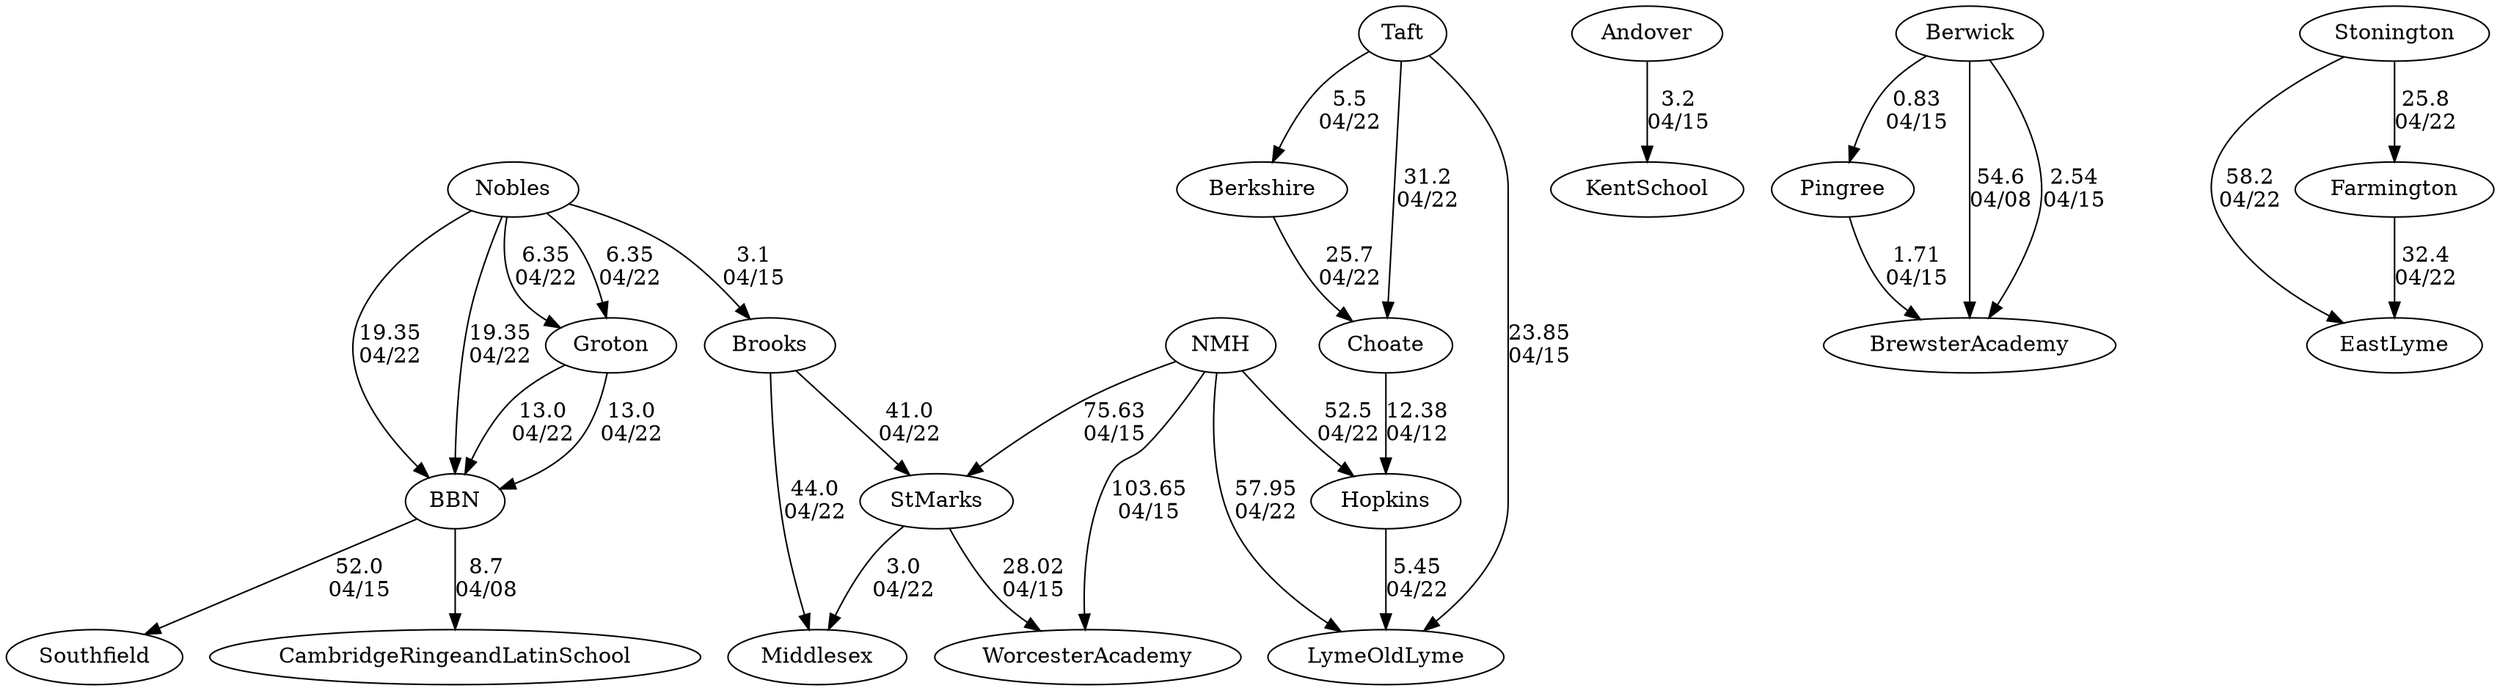 digraph boys2fours {CambridgeRingeandLatinSchool [URL="boys2foursCambridgeRingeandLatinSchool.html"];WorcesterAcademy [URL="boys2foursWorcesterAcademy.html"];Groton [URL="boys2foursGroton.html"];Brooks [URL="boys2foursBrooks.html"];KentSchool [URL="boys2foursKentSchool.html"];Southfield [URL="boys2foursSouthfield.html"];BBN [URL="boys2foursBBN.html"];Pingree [URL="boys2foursPingree.html"];StMarks [URL="boys2foursStMarks.html"];Andover [URL="boys2foursAndover.html"];Berkshire [URL="boys2foursBerkshire.html"];Hopkins [URL="boys2foursHopkins.html"];EastLyme [URL="boys2foursEastLyme.html"];Farmington [URL="boys2foursFarmington.html"];Stonington [URL="boys2foursStonington.html"];BrewsterAcademy [URL="boys2foursBrewsterAcademy.html"];Berwick [URL="boys2foursBerwick.html"];Taft [URL="boys2foursTaft.html"];Middlesex [URL="boys2foursMiddlesex.html"];Choate [URL="boys2foursChoate.html"];NMH [URL="boys2foursNMH.html"];LymeOldLyme [URL="boys2foursLymeOldLyme.html"];Nobles [URL="boys2foursNobles.html"];Brooks -> StMarks[label="41.0
04/22", weight="59", tooltip="NEIRA Boys & Girls Fours,St. Marks vs. Brooks and Middlesex			
Distance: 1500m Conditions: A perfect day at Lake Quinsigamund, just gray enough for no pleasure boats and a tailwind that picked up a bit over the course of the racing period. Comments: Race order was G1-B4-G4-B3-G3-B2-G2-B1. Most races started a length over the line except for G2. Thank you to Brooks and Middlesex for coming to Worcester for some great racing.
None", URL="http://www.row2k.com/results/resultspage.cfm?UID=36741E74C58C544410744419A91809EC&cat=5", random="random"]; 
Brooks -> Middlesex[label="44.0
04/22", weight="56", tooltip="NEIRA Boys & Girls Fours,St. Marks vs. Brooks and Middlesex			
Distance: 1500m Conditions: A perfect day at Lake Quinsigamund, just gray enough for no pleasure boats and a tailwind that picked up a bit over the course of the racing period. Comments: Race order was G1-B4-G4-B3-G3-B2-G2-B1. Most races started a length over the line except for G2. Thank you to Brooks and Middlesex for coming to Worcester for some great racing.
None", URL="http://www.row2k.com/results/resultspage.cfm?UID=36741E74C58C544410744419A91809EC&cat=5", random="random"]; 
StMarks -> Middlesex[label="3.0
04/22", weight="97", tooltip="NEIRA Boys & Girls Fours,St. Marks vs. Brooks and Middlesex			
Distance: 1500m Conditions: A perfect day at Lake Quinsigamund, just gray enough for no pleasure boats and a tailwind that picked up a bit over the course of the racing period. Comments: Race order was G1-B4-G4-B3-G3-B2-G2-B1. Most races started a length over the line except for G2. Thank you to Brooks and Middlesex for coming to Worcester for some great racing.
None", URL="http://www.row2k.com/results/resultspage.cfm?UID=36741E74C58C544410744419A91809EC&cat=5", random="random"]; 
Berwick -> BrewsterAcademy[label="54.6
04/08", weight="46", tooltip="NEIRA Boys & Girls Fours,Berwick Academy vs. Brewster Academy			
Distance: Berwick Conditions: Strong head wind gusts in the first 700 meters of the race creating some chop, but generally clean conditions for early April racing. Slightly increasing wind as races progressed. Comments: Race order was Girls 1V, Boys 2V, Girls 2V*,Boys 3V, & Boys 1V**
*Please note that the Girls 2V should be considered an exhibition as there were Varsity rowers to fill out the line-ups to give younger rowers the chance to race.
**Berwick suffered breakage before the race (which could not be mended on the water), so they raced without steering.
None", URL="http://www.row2k.com/results/resultspage.cfm?UID=1244AED6B039578134601B7558C99C9B&cat=5", random="random"]; 
Berwick -> Pingree[label="0.83
04/15", weight="100", tooltip="NEIRA Boys & Girls Fours,Pingree, Berwick, Brewster			
Conditions: Light headwind
None", URL="http://www.row2k.com/results/resultspage.cfm?UID=2F376EE0860B29D1BF51C1CB9BB6CE32&cat=5", random="random"]; 
Berwick -> BrewsterAcademy[label="2.54
04/15", weight="98", tooltip="NEIRA Boys & Girls Fours,Pingree, Berwick, Brewster			
Conditions: Light headwind
None", URL="http://www.row2k.com/results/resultspage.cfm?UID=2F376EE0860B29D1BF51C1CB9BB6CE32&cat=5", random="random"]; 
Pingree -> BrewsterAcademy[label="1.71
04/15", weight="99", tooltip="NEIRA Boys & Girls Fours,Pingree, Berwick, Brewster			
Conditions: Light headwind
None", URL="http://www.row2k.com/results/resultspage.cfm?UID=2F376EE0860B29D1BF51C1CB9BB6CE32&cat=5", random="random"]; 
Nobles -> Groton[label="6.35
04/22", weight="94", tooltip="NEIRA Boys Fours,BB&N vs Groton, Nobles			
Distance: Charles River Powerhouse Conditions: moderately strong cross from port, slightly headwind, but since coming from Cambridge side, the racecourse was largely sheltered and the water was good. Comments: BB&N 4th boat's 3 seat popped an oarlock gate and lost their oar about 750m into the race, forcing them to come to a complete stop to replace the oar before continuing.
A good day of racing, well rowed to Groton and Nobles!
None", URL="http://www.row2k.com/results/resultspage.cfm?UID=14D83BD14C341CC276B3C81E6777C0A2&cat=1", random="random"]; 
Nobles -> BBN[label="19.35
04/22", weight="81", tooltip="NEIRA Boys Fours,BB&N vs Groton, Nobles			
Distance: Charles River Powerhouse Conditions: moderately strong cross from port, slightly headwind, but since coming from Cambridge side, the racecourse was largely sheltered and the water was good. Comments: BB&N 4th boat's 3 seat popped an oarlock gate and lost their oar about 750m into the race, forcing them to come to a complete stop to replace the oar before continuing.
A good day of racing, well rowed to Groton and Nobles!
None", URL="http://www.row2k.com/results/resultspage.cfm?UID=14D83BD14C341CC276B3C81E6777C0A2&cat=1", random="random"]; 
Groton -> BBN[label="13.0
04/22", weight="87", tooltip="NEIRA Boys Fours,BB&N vs Groton, Nobles			
Distance: Charles River Powerhouse Conditions: moderately strong cross from port, slightly headwind, but since coming from Cambridge side, the racecourse was largely sheltered and the water was good. Comments: BB&N 4th boat's 3 seat popped an oarlock gate and lost their oar about 750m into the race, forcing them to come to a complete stop to replace the oar before continuing.
A good day of racing, well rowed to Groton and Nobles!
None", URL="http://www.row2k.com/results/resultspage.cfm?UID=14D83BD14C341CC276B3C81E6777C0A2&cat=1", random="random"]; 
Choate -> Hopkins[label="12.38
04/12", weight="88", tooltip="NEIRA Boys & Girls Fours,Choate vs. Hopkins			
Distance: 1330m Conditions: Gusty headwind. Water remained relatively calm, but strong bursts of wind caused boats to struggle with blade control at times leading to several crabs across most races. Comments: B1 race resulted in a dead tie. We could not resolve the result even with video. Again, most races affected by strong gusts of wind.
None", URL="http://www.row2k.com/results/resultspage.cfm?UID=97CDDFE6B0BF0E6715FCA59070425D31&cat=5", random="random"]; 
Andover -> KentSchool[label="3.2
04/15", weight="97", tooltip="NEIRA,Kent School vs. Phillips Andover			
Distance: 1680m Conditions: Conditions varied throughout the afternoon due to a storm system moving into the valley. Slight tail current with headwinds ranging in strength from 91-12 mph in the lower boats and up to 15 mph and gusts over 25 mph in the first boat boy's race. Comments: Thank you to Andover for coming to Kent today for a great day of racing. Kudos go to all athletes for being flexible in the schedule as the threat of bad weather approached. You should not compare times between different races, as each race started at a slightly different point due to the winds.
None", URL="http://www.row2k.com/results/resultspage.cfm?UID=9D3468EE93AF1496F7E33F761C095EC5&cat=5", random="random"]; 
NMH -> StMarks[label="75.63
04/15", weight="25", tooltip="NEIRA Boys & Girls Fours,Worcester vs. Choate, St. Mark's, Northfield Mount Hermon, Bancroft			
Distance: Worcester Academy Conditions: Sunny with minimal wind and no chop. Comments: Referee: Paul Carabillo
A special thanks to Paul, all of the coaches, and the parents who made our opening foray into the Spring '23 season a memorable and enjoyable competition.
None", URL="http://www.row2k.com/results/resultspage.cfm?UID=EACEE7F329205F77F3F7014E85F30C2B&cat=5", random="random"]; 
NMH -> WorcesterAcademy[label="103.65
04/15", weight="-3", tooltip="NEIRA Boys & Girls Fours,Worcester vs. Choate, St. Mark's, Northfield Mount Hermon, Bancroft			
Distance: Worcester Academy Conditions: Sunny with minimal wind and no chop. Comments: Referee: Paul Carabillo
A special thanks to Paul, all of the coaches, and the parents who made our opening foray into the Spring '23 season a memorable and enjoyable competition.
None", URL="http://www.row2k.com/results/resultspage.cfm?UID=EACEE7F329205F77F3F7014E85F30C2B&cat=5", random="random"]; 
StMarks -> WorcesterAcademy[label="28.02
04/15", weight="72", tooltip="NEIRA Boys & Girls Fours,Worcester vs. Choate, St. Mark's, Northfield Mount Hermon, Bancroft			
Distance: Worcester Academy Conditions: Sunny with minimal wind and no chop. Comments: Referee: Paul Carabillo
A special thanks to Paul, all of the coaches, and the parents who made our opening foray into the Spring '23 season a memorable and enjoyable competition.
None", URL="http://www.row2k.com/results/resultspage.cfm?UID=EACEE7F329205F77F3F7014E85F30C2B&cat=5", random="random"]; 
BBN -> CambridgeRingeandLatinSchool[label="8.7
04/08", weight="92", tooltip="NEIRA Boys & Girls Fours,Cambridge Mayor's Cup: CRLS vs. BB&N			
Distance: 1250 m Conditions: Brisk but bright and sunny, 10-15 mph cross-tail wind, becoming more cross and less tail over the afternoon. Order of races was boys/girls, 4/5V, 3V, 2V, 1V. Comments: All floating starts. Boys' 4/5V race started 1+ length over the line. 
The Mayor's Cup trophies for the 1V races stay with BB&N (boys) and CRLS (girls).
Thanks to BB&N and congratulations to all for a great day of early season racing!
None", URL="http://www.row2k.com/results/resultspage.cfm?UID=F97C64017C4CB0D51F42090A16048CB5&cat=5", random="random"]; 
BBN -> Southfield[label="52.0
04/15", weight="48", tooltip="NEIRA Boys & Girls Fours,BB&N vs Dexter-Southfield			
Distance: 1350m Conditions: moderate cross head quartering from port.
slightly stronger for earlier races Comments: Dexter-Southfield boated a 1st and 2nd boat on the boys side and a 1st boat on the girls.
BB&N's 4th, 5th and 6th boats on both the boys and girls side raced an exhibition piece against each other prior to the start of head-to-head racing.
BB&N's 3rd boat boys raced in the shore lane of the 2nd boat race.
BB&N's 2nd girls boat raced an exhibition against the BB&N 3rd girls.
None", URL="http://www.row2k.com/results/resultspage.cfm?UID=6CA78FFEA8189C1DC931776413930B44&cat=5", random="random"]; 
Nobles -> Brooks[label="3.1
04/15", weight="97", tooltip="NEIRA Boys & Girls Fours,Brooks vs. Nobles			
Distance: 1500 Conditions: Moderate headwind throughout (5-8 mph) with some variability from race to race. Light chop. Comments: A beautiful day for early-spring racing. Thanks to a flexible, enthusiastic and impressive Nobles squad for making the trip up to Brooks. Good, clean racing across the board. Note that B4 and B5 were both started with their sterns on the starting line. 
Good luck Nobles on your season.
None", URL="http://www.row2k.com/results/resultspage.cfm?UID=6A52C3E2752BC9A886C53C3D6E7D2794&cat=5", random="random"]; 
Taft -> LymeOldLyme[label="23.85
04/15", weight="77", tooltip="NEIRA Boys Fours,Taft, Lyme/Old Lyme, Canterbury, Valley Regional			
Distance: 1500 meters Conditions: 7-8mph cross tail wind. Comments: Thanks to Lyme/Old Lyme, Canterbury, and Valley for making the trip to Bantam Lake.
None", URL="http://www.row2k.com/results/resultspage.cfm?UID=365F3EBE7EA27CD7F3EF83DD42468130&cat=1", random="random"]; 
Nobles -> Groton[label="6.35
04/22", weight="94", tooltip="NEIRA Boys Fours,BB&N boys vs Groton, Nobles			
Distance: 1350m Conditions: moderate cross from port, slightly head
Coming from Cambridge meant course was sheltered and had mostly flat water Comments: BB&Ns 4th boat popped an oarlock and lost the oar at about 750m down, forcing them to come to a complete stop to replace the oar before continuing
None", URL="http://www.row2k.com/results/resultspage.cfm?UID=5ADF955E3E04E3F90ADAD1AA29C35140&cat=1", random="random"]; 
Nobles -> BBN[label="19.35
04/22", weight="81", tooltip="NEIRA Boys Fours,BB&N boys vs Groton, Nobles			
Distance: 1350m Conditions: moderate cross from port, slightly head
Coming from Cambridge meant course was sheltered and had mostly flat water Comments: BB&Ns 4th boat popped an oarlock and lost the oar at about 750m down, forcing them to come to a complete stop to replace the oar before continuing
None", URL="http://www.row2k.com/results/resultspage.cfm?UID=5ADF955E3E04E3F90ADAD1AA29C35140&cat=1", random="random"]; 
Groton -> BBN[label="13.0
04/22", weight="87", tooltip="NEIRA Boys Fours,BB&N boys vs Groton, Nobles			
Distance: 1350m Conditions: moderate cross from port, slightly head
Coming from Cambridge meant course was sheltered and had mostly flat water Comments: BB&Ns 4th boat popped an oarlock and lost the oar at about 750m down, forcing them to come to a complete stop to replace the oar before continuing
None", URL="http://www.row2k.com/results/resultspage.cfm?UID=5ADF955E3E04E3F90ADAD1AA29C35140&cat=1", random="random"]; 
Stonington -> Farmington[label="25.8
04/22", weight="75", tooltip="NEIRA,Stonington, East Lyme, Farmington			
Distance: 1500m Conditions: Strong cross wind throughout racing , slight headwind. Tide incoming against course for boys 1v, none for girls 1v and outgoing with course rest of races. Not comparable times across races. Comments: Novice races were 1000m. In the girls 2v race, a Farmington rower’s oar came out of the oarlock in the last 250m of the race. In the boys novice, East Lyme caught a crab off the start. Stonington and East Lyme raced an exhibition 4+ event. 
Thank you so much to East Lyme and Farmington for making the trip to Mystic!
None", URL="http://www.row2k.com/results/resultspage.cfm?UID=25FA49DE911995B33DFB62505A5976D4&cat=5", random="random"]; 
Stonington -> EastLyme[label="58.2
04/22", weight="42", tooltip="NEIRA,Stonington, East Lyme, Farmington			
Distance: 1500m Conditions: Strong cross wind throughout racing , slight headwind. Tide incoming against course for boys 1v, none for girls 1v and outgoing with course rest of races. Not comparable times across races. Comments: Novice races were 1000m. In the girls 2v race, a Farmington rower’s oar came out of the oarlock in the last 250m of the race. In the boys novice, East Lyme caught a crab off the start. Stonington and East Lyme raced an exhibition 4+ event. 
Thank you so much to East Lyme and Farmington for making the trip to Mystic!
None", URL="http://www.row2k.com/results/resultspage.cfm?UID=25FA49DE911995B33DFB62505A5976D4&cat=5", random="random"]; 
Farmington -> EastLyme[label="32.4
04/22", weight="68", tooltip="NEIRA,Stonington, East Lyme, Farmington			
Distance: 1500m Conditions: Strong cross wind throughout racing , slight headwind. Tide incoming against course for boys 1v, none for girls 1v and outgoing with course rest of races. Not comparable times across races. Comments: Novice races were 1000m. In the girls 2v race, a Farmington rower’s oar came out of the oarlock in the last 250m of the race. In the boys novice, East Lyme caught a crab off the start. Stonington and East Lyme raced an exhibition 4+ event. 
Thank you so much to East Lyme and Farmington for making the trip to Mystic!
None", URL="http://www.row2k.com/results/resultspage.cfm?UID=25FA49DE911995B33DFB62505A5976D4&cat=5", random="random"]; 
NMH -> Hopkins[label="52.5
04/22", weight="48", tooltip="NEIRA Boys & Girls Fours,Hopkins vs. Lyme/Old Lyme, Northfield Mount Hermon			
Distance: 1500m Conditions: Floating start made the overall distance vary slightly. Overcast, with strong gusty head and cross wind worsening from 9 to 14mph in the later races, significant chop in the first half of the course. Comments: Top boats raced first followed by lower boats. Lyme/Old Lyme B3 and G4, Hopkins G3 and G4 boats were novices. Wet launch at 56F water stirred excitement! Several boats missed the turn buoys taking a shortcut through the return lane, so to our regret their final results were disqualified by the chief referee. Thank you, LOL and NMH for coming to our home river. We look forward to hosting you again next year!
None", URL="http://www.row2k.com/results/resultspage.cfm?UID=1A42F905A7DACA1EF3443A90F163BCBC&cat=5", random="random"]; 
NMH -> LymeOldLyme[label="57.95
04/22", weight="43", tooltip="NEIRA Boys & Girls Fours,Hopkins vs. Lyme/Old Lyme, Northfield Mount Hermon			
Distance: 1500m Conditions: Floating start made the overall distance vary slightly. Overcast, with strong gusty head and cross wind worsening from 9 to 14mph in the later races, significant chop in the first half of the course. Comments: Top boats raced first followed by lower boats. Lyme/Old Lyme B3 and G4, Hopkins G3 and G4 boats were novices. Wet launch at 56F water stirred excitement! Several boats missed the turn buoys taking a shortcut through the return lane, so to our regret their final results were disqualified by the chief referee. Thank you, LOL and NMH for coming to our home river. We look forward to hosting you again next year!
None", URL="http://www.row2k.com/results/resultspage.cfm?UID=1A42F905A7DACA1EF3443A90F163BCBC&cat=5", random="random"]; 
Hopkins -> LymeOldLyme[label="5.45
04/22", weight="95", tooltip="NEIRA Boys & Girls Fours,Hopkins vs. Lyme/Old Lyme, Northfield Mount Hermon			
Distance: 1500m Conditions: Floating start made the overall distance vary slightly. Overcast, with strong gusty head and cross wind worsening from 9 to 14mph in the later races, significant chop in the first half of the course. Comments: Top boats raced first followed by lower boats. Lyme/Old Lyme B3 and G4, Hopkins G3 and G4 boats were novices. Wet launch at 56F water stirred excitement! Several boats missed the turn buoys taking a shortcut through the return lane, so to our regret their final results were disqualified by the chief referee. Thank you, LOL and NMH for coming to our home river. We look forward to hosting you again next year!
None", URL="http://www.row2k.com/results/resultspage.cfm?UID=1A42F905A7DACA1EF3443A90F163BCBC&cat=5", random="random"]; 
Taft -> Berkshire[label="5.5
04/22", weight="95", tooltip="NEIRA Boys & Girls Fours,Berkshire v. Taft & Choate			
Distance: 1490 M Conditions: Overcast, mid-50s. Variable, gusty wind; crosswind to quartering tail, 10-12 mph; mostly affecting latter half of the course. Comments: Great to have all three programs racing together again for the first time since 2019. Thanks to Choate and Taft for traveling and handling facilities issues.
None", URL="http://www.row2k.com/results/resultspage.cfm?UID=419D79B320ADFC7347A405B1AF3C51F0&cat=5", random="random"]; 
Taft -> Choate[label="31.2
04/22", weight="69", tooltip="NEIRA Boys & Girls Fours,Berkshire v. Taft & Choate			
Distance: 1490 M Conditions: Overcast, mid-50s. Variable, gusty wind; crosswind to quartering tail, 10-12 mph; mostly affecting latter half of the course. Comments: Great to have all three programs racing together again for the first time since 2019. Thanks to Choate and Taft for traveling and handling facilities issues.
None", URL="http://www.row2k.com/results/resultspage.cfm?UID=419D79B320ADFC7347A405B1AF3C51F0&cat=5", random="random"]; 
Berkshire -> Choate[label="25.7
04/22", weight="75", tooltip="NEIRA Boys & Girls Fours,Berkshire v. Taft & Choate			
Distance: 1490 M Conditions: Overcast, mid-50s. Variable, gusty wind; crosswind to quartering tail, 10-12 mph; mostly affecting latter half of the course. Comments: Great to have all three programs racing together again for the first time since 2019. Thanks to Choate and Taft for traveling and handling facilities issues.
None", URL="http://www.row2k.com/results/resultspage.cfm?UID=419D79B320ADFC7347A405B1AF3C51F0&cat=5", random="random"]}